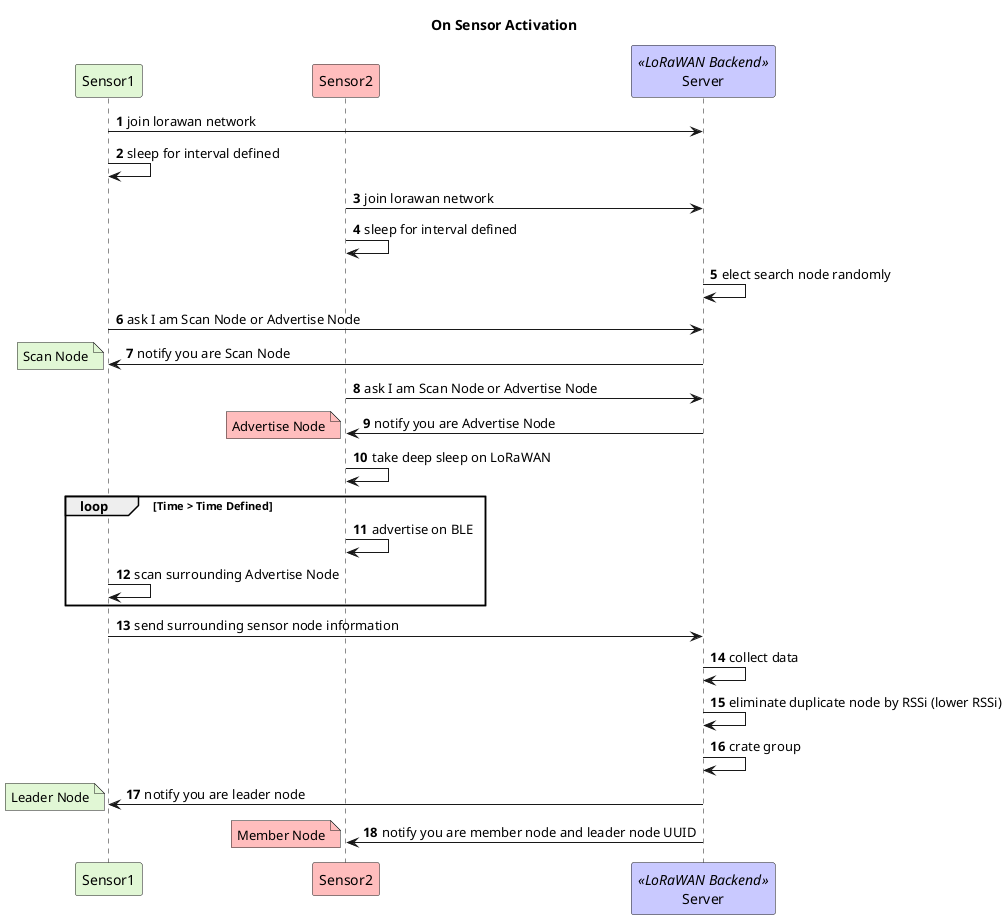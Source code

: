 @startuml
title On Sensor Activation
autonumber
'Entity
participant Sensor1 as sensor1 #e1f7d5
participant Sensor2 as sensor2 #ffbdbd
participant Server as backend <<LoRaWAN Backend>> #c9c9ff
'Sequence
sensor1 -> backend: join lorawan network
sensor1 -> sensor1: sleep for interval defined

sensor2 -> backend: join lorawan network
sensor2 -> sensor2: sleep for interval defined
backend -> backend: elect search node randomly

sensor1 -> backend: ask I am Scan Node or Advertise Node
backend -> sensor1: notify you are Scan Node
note left #e1f7d5
Scan Node
end note
sensor2 -> backend: ask I am Scan Node or Advertise Node
backend -> sensor2: notify you are Advertise Node
note left #ffbdbd
Advertise Node
end note
sensor2 -> sensor2: take deep sleep on LoRaWAN

loop Time > Time Defined
    sensor2 -> sensor2: advertise on BLE
    sensor1 -> sensor1: scan surrounding Advertise Node
end
sensor1 -> backend: send surrounding sensor node information
'backend processing
backend -> backend: collect data
backend -> backend: eliminate duplicate node by RSSi (lower RSSi)
backend -> backend: crate group
backend -> sensor1: notify you are leader node
note left #e1f7d5
Leader Node
end note
backend -> sensor2: notify you are member node and leader node UUID
note left #ffbdbd
Member Node
end note
@enduml